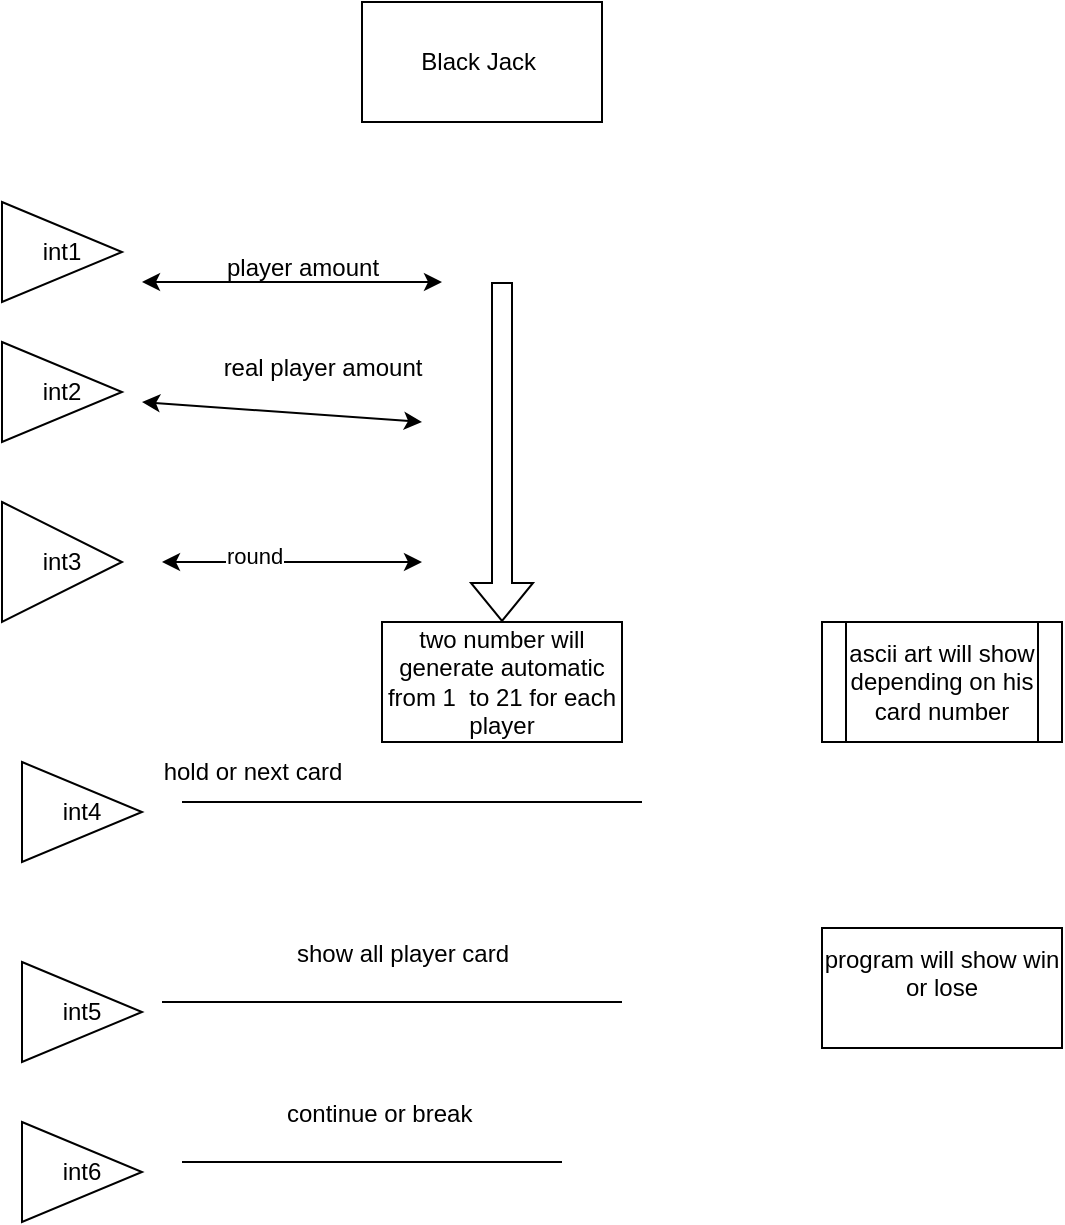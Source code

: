 <mxfile version="28.0.6">
  <diagram name="Page-1" id="grVJZtXcnQmB5wAHvI1Z">
    <mxGraphModel dx="466" dy="775" grid="1" gridSize="10" guides="1" tooltips="1" connect="1" arrows="1" fold="1" page="1" pageScale="1" pageWidth="850" pageHeight="1100" math="0" shadow="0">
      <root>
        <mxCell id="0" />
        <mxCell id="1" parent="0" />
        <mxCell id="UU01G6455JdhrPcF-qpx-1" value="Black Jack&amp;nbsp;" style="rounded=0;whiteSpace=wrap;html=1;" vertex="1" parent="1">
          <mxGeometry x="250" y="20" width="120" height="60" as="geometry" />
        </mxCell>
        <mxCell id="UU01G6455JdhrPcF-qpx-3" value="int1" style="triangle;whiteSpace=wrap;html=1;" vertex="1" parent="1">
          <mxGeometry x="70" y="120" width="60" height="50" as="geometry" />
        </mxCell>
        <mxCell id="UU01G6455JdhrPcF-qpx-4" value="int2" style="triangle;whiteSpace=wrap;html=1;" vertex="1" parent="1">
          <mxGeometry x="70" y="190" width="60" height="50" as="geometry" />
        </mxCell>
        <mxCell id="UU01G6455JdhrPcF-qpx-5" value="int3" style="triangle;whiteSpace=wrap;html=1;" vertex="1" parent="1">
          <mxGeometry x="70" y="270" width="60" height="60" as="geometry" />
        </mxCell>
        <mxCell id="UU01G6455JdhrPcF-qpx-7" value="" style="endArrow=classic;startArrow=classic;html=1;rounded=0;" edge="1" parent="1">
          <mxGeometry width="50" height="50" relative="1" as="geometry">
            <mxPoint x="140" y="160" as="sourcePoint" />
            <mxPoint x="290" y="160" as="targetPoint" />
          </mxGeometry>
        </mxCell>
        <mxCell id="UU01G6455JdhrPcF-qpx-8" value="player amount" style="text;html=1;align=center;verticalAlign=middle;resizable=0;points=[];autosize=1;strokeColor=none;fillColor=none;" vertex="1" parent="1">
          <mxGeometry x="170" y="138" width="100" height="30" as="geometry" />
        </mxCell>
        <mxCell id="UU01G6455JdhrPcF-qpx-9" value="" style="endArrow=classic;startArrow=classic;html=1;rounded=0;" edge="1" parent="1">
          <mxGeometry width="50" height="50" relative="1" as="geometry">
            <mxPoint x="140" y="220" as="sourcePoint" />
            <mxPoint x="280" y="230" as="targetPoint" />
            <Array as="points" />
          </mxGeometry>
        </mxCell>
        <mxCell id="UU01G6455JdhrPcF-qpx-10" value="real player amount" style="text;html=1;align=center;verticalAlign=middle;resizable=0;points=[];autosize=1;strokeColor=none;fillColor=none;" vertex="1" parent="1">
          <mxGeometry x="170" y="188" width="120" height="30" as="geometry" />
        </mxCell>
        <mxCell id="UU01G6455JdhrPcF-qpx-11" value="" style="endArrow=classic;startArrow=classic;html=1;rounded=0;" edge="1" parent="1">
          <mxGeometry width="50" height="50" relative="1" as="geometry">
            <mxPoint x="280" y="300" as="sourcePoint" />
            <mxPoint x="150" y="300" as="targetPoint" />
          </mxGeometry>
        </mxCell>
        <mxCell id="UU01G6455JdhrPcF-qpx-12" value="round" style="edgeLabel;html=1;align=center;verticalAlign=middle;resizable=0;points=[];" vertex="1" connectable="0" parent="UU01G6455JdhrPcF-qpx-11">
          <mxGeometry x="0.292" y="-3" relative="1" as="geometry">
            <mxPoint as="offset" />
          </mxGeometry>
        </mxCell>
        <mxCell id="UU01G6455JdhrPcF-qpx-13" value="" style="shape=flexArrow;endArrow=classic;html=1;rounded=0;" edge="1" parent="1" target="UU01G6455JdhrPcF-qpx-14">
          <mxGeometry width="50" height="50" relative="1" as="geometry">
            <mxPoint x="320" y="160" as="sourcePoint" />
            <mxPoint x="320" y="360" as="targetPoint" />
          </mxGeometry>
        </mxCell>
        <mxCell id="UU01G6455JdhrPcF-qpx-14" value="two number will generate automatic from 1&amp;nbsp; to 21 for each player" style="rounded=0;whiteSpace=wrap;html=1;" vertex="1" parent="1">
          <mxGeometry x="260" y="330" width="120" height="60" as="geometry" />
        </mxCell>
        <mxCell id="UU01G6455JdhrPcF-qpx-15" value="int4" style="triangle;whiteSpace=wrap;html=1;" vertex="1" parent="1">
          <mxGeometry x="80" y="400" width="60" height="50" as="geometry" />
        </mxCell>
        <mxCell id="UU01G6455JdhrPcF-qpx-17" value="int5" style="triangle;whiteSpace=wrap;html=1;" vertex="1" parent="1">
          <mxGeometry x="80" y="500" width="60" height="50" as="geometry" />
        </mxCell>
        <mxCell id="UU01G6455JdhrPcF-qpx-18" value="int6" style="triangle;whiteSpace=wrap;html=1;" vertex="1" parent="1">
          <mxGeometry x="80" y="580" width="60" height="50" as="geometry" />
        </mxCell>
        <mxCell id="UU01G6455JdhrPcF-qpx-20" value="" style="endArrow=none;html=1;rounded=0;" edge="1" parent="1">
          <mxGeometry width="50" height="50" relative="1" as="geometry">
            <mxPoint x="160" y="420" as="sourcePoint" />
            <mxPoint x="390" y="420" as="targetPoint" />
            <Array as="points">
              <mxPoint x="160" y="420" />
            </Array>
          </mxGeometry>
        </mxCell>
        <mxCell id="UU01G6455JdhrPcF-qpx-21" value="hold or next card" style="text;html=1;align=center;verticalAlign=middle;resizable=0;points=[];autosize=1;strokeColor=none;fillColor=none;" vertex="1" parent="1">
          <mxGeometry x="140" y="390" width="110" height="30" as="geometry" />
        </mxCell>
        <mxCell id="UU01G6455JdhrPcF-qpx-22" value="" style="endArrow=none;html=1;rounded=0;" edge="1" parent="1">
          <mxGeometry width="50" height="50" relative="1" as="geometry">
            <mxPoint x="380" y="520" as="sourcePoint" />
            <mxPoint x="380" y="520" as="targetPoint" />
            <Array as="points">
              <mxPoint x="150" y="520" />
            </Array>
          </mxGeometry>
        </mxCell>
        <mxCell id="UU01G6455JdhrPcF-qpx-23" value="show all player card&lt;div&gt;&lt;br&gt;&lt;/div&gt;" style="text;html=1;align=center;verticalAlign=middle;resizable=0;points=[];autosize=1;strokeColor=none;fillColor=none;" vertex="1" parent="1">
          <mxGeometry x="205" y="483" width="130" height="40" as="geometry" />
        </mxCell>
        <mxCell id="UU01G6455JdhrPcF-qpx-24" value="" style="endArrow=none;html=1;rounded=0;" edge="1" parent="1">
          <mxGeometry width="50" height="50" relative="1" as="geometry">
            <mxPoint x="240" y="600" as="sourcePoint" />
            <mxPoint x="240" y="600" as="targetPoint" />
            <Array as="points">
              <mxPoint x="160" y="600" />
              <mxPoint x="240" y="600" />
              <mxPoint x="350" y="600" />
            </Array>
          </mxGeometry>
        </mxCell>
        <mxCell id="UU01G6455JdhrPcF-qpx-25" value="continue or break&amp;nbsp;&lt;div&gt;&lt;br&gt;&lt;/div&gt;" style="text;html=1;align=center;verticalAlign=middle;resizable=0;points=[];autosize=1;strokeColor=none;fillColor=none;" vertex="1" parent="1">
          <mxGeometry x="200" y="563" width="120" height="40" as="geometry" />
        </mxCell>
        <mxCell id="UU01G6455JdhrPcF-qpx-26" value="ascii art will show depending on his card number" style="shape=process;whiteSpace=wrap;html=1;backgroundOutline=1;" vertex="1" parent="1">
          <mxGeometry x="480" y="330" width="120" height="60" as="geometry" />
        </mxCell>
        <mxCell id="UU01G6455JdhrPcF-qpx-27" value="program will show win or lose&lt;div&gt;&lt;br&gt;&lt;/div&gt;" style="rounded=0;whiteSpace=wrap;html=1;" vertex="1" parent="1">
          <mxGeometry x="480" y="483" width="120" height="60" as="geometry" />
        </mxCell>
      </root>
    </mxGraphModel>
  </diagram>
</mxfile>
